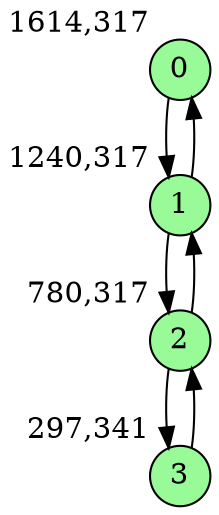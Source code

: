 digraph G {
graph [bgcolor=white]
node [shape=circle, style = filled, fillcolor=white,fixedsize=true, width=0.4, height=0.3 ]
0[xlabel="1614,317", pos = "20.5781,0.375!", fillcolor=palegreen ];
1[xlabel="1240,317", pos = "14.7344,0.375!", fillcolor=palegreen ];
2[xlabel="780,317", pos = "7.54688,0.375!", fillcolor=palegreen ];
3[xlabel="297,341", pos = "0,0!", fillcolor=palegreen ];
0->1 ;
1->0 ;
1->2 ;
2->1 ;
2->3 ;
3->2 ;
}
